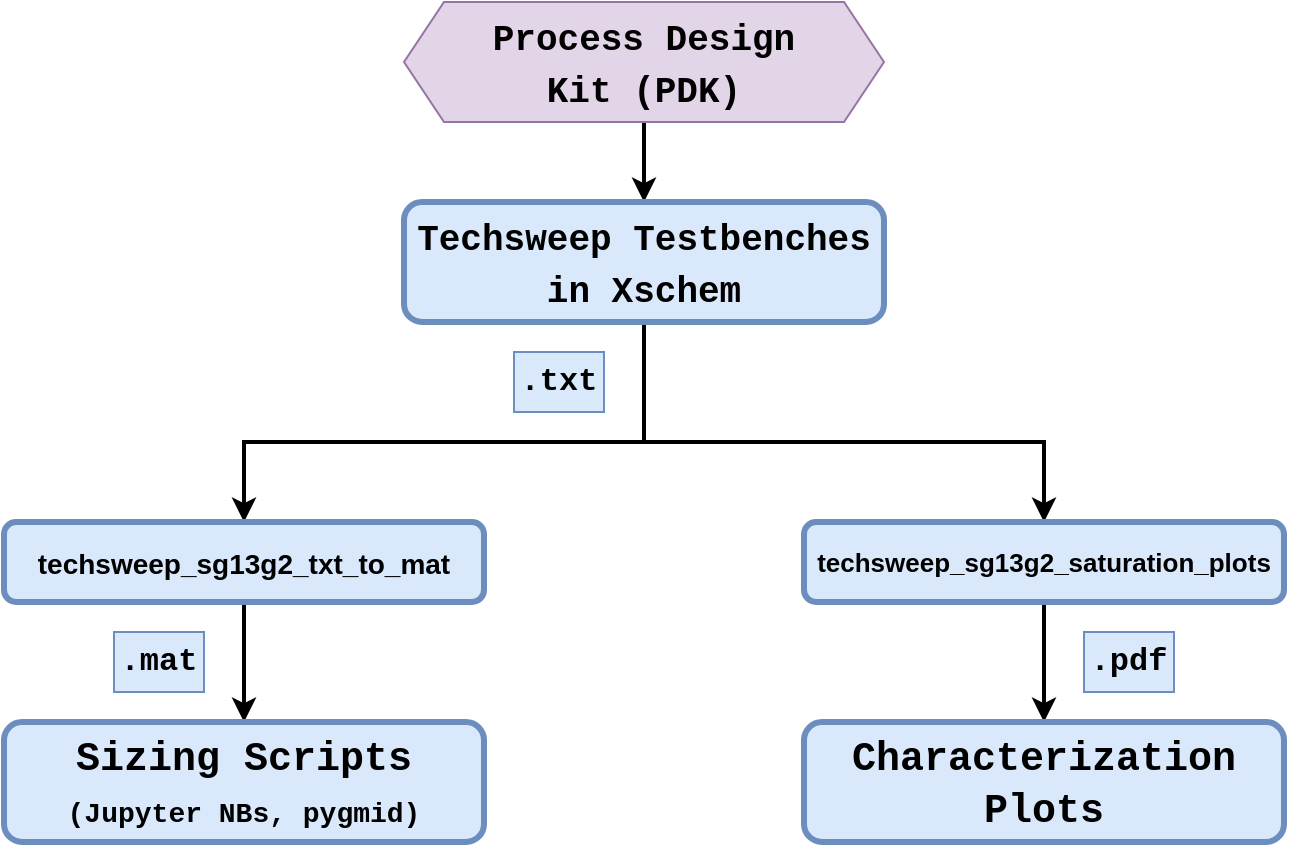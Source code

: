 <mxfile version="26.2.2">
  <diagram id="prtHgNgQTEPvFCAcTncT" name="Page-1">
    <mxGraphModel dx="1428" dy="841" grid="1" gridSize="5" guides="1" tooltips="1" connect="1" arrows="1" fold="1" page="1" pageScale="1" pageWidth="1169" pageHeight="827" math="0" shadow="0">
      <root>
        <mxCell id="0" />
        <mxCell id="1" parent="0" />
        <mxCell id="eOclJAeKw57KATX1tWCV-1" value="" style="edgeStyle=orthogonalEdgeStyle;rounded=0;orthogonalLoop=1;jettySize=auto;html=1;fillColor=#dae8fc;strokeColor=default;strokeWidth=2;" parent="1" source="FdMM1S6p_5ng1iaDet82-10" target="fp_1hmJSc1ItHtHm08vu-7" edge="1">
          <mxGeometry relative="1" as="geometry" />
        </mxCell>
        <mxCell id="eOclJAeKw57KATX1tWCV-5" style="edgeStyle=orthogonalEdgeStyle;rounded=0;orthogonalLoop=1;jettySize=auto;html=1;entryX=0.5;entryY=0;entryDx=0;entryDy=0;fillColor=#dae8fc;strokeColor=default;strokeWidth=2;" parent="1" source="fp_1hmJSc1ItHtHm08vu-7" target="fp_1hmJSc1ItHtHm08vu-9" edge="1">
          <mxGeometry relative="1" as="geometry">
            <Array as="points">
              <mxPoint x="600" y="380" />
              <mxPoint x="400" y="380" />
            </Array>
          </mxGeometry>
        </mxCell>
        <mxCell id="eOclJAeKw57KATX1tWCV-9" style="edgeStyle=orthogonalEdgeStyle;rounded=0;orthogonalLoop=1;jettySize=auto;html=1;entryX=0.5;entryY=0;entryDx=0;entryDy=0;fillColor=#dae8fc;strokeColor=default;strokeWidth=2;" parent="1" source="fp_1hmJSc1ItHtHm08vu-7" target="hcl_MWZGXUsUnFYniPxa-3" edge="1">
          <mxGeometry relative="1" as="geometry">
            <Array as="points">
              <mxPoint x="600" y="380" />
              <mxPoint x="800" y="380" />
            </Array>
          </mxGeometry>
        </mxCell>
        <mxCell id="eOclJAeKw57KATX1tWCV-7" style="edgeStyle=orthogonalEdgeStyle;rounded=0;orthogonalLoop=1;jettySize=auto;html=1;entryX=0.5;entryY=0;entryDx=0;entryDy=0;fillColor=#dae8fc;strokeColor=default;strokeWidth=2;" parent="1" source="fp_1hmJSc1ItHtHm08vu-9" target="fp_1hmJSc1ItHtHm08vu-10" edge="1">
          <mxGeometry relative="1" as="geometry" />
        </mxCell>
        <mxCell id="eOclJAeKw57KATX1tWCV-8" style="edgeStyle=orthogonalEdgeStyle;rounded=0;orthogonalLoop=1;jettySize=auto;html=1;entryX=0.5;entryY=0;entryDx=0;entryDy=0;fillColor=#dae8fc;strokeColor=default;strokeWidth=2;" parent="1" source="hcl_MWZGXUsUnFYniPxa-3" target="hcl_MWZGXUsUnFYniPxa-6" edge="1">
          <mxGeometry relative="1" as="geometry" />
        </mxCell>
        <mxCell id="FdMM1S6p_5ng1iaDet82-10" value="&lt;font face=&quot;Courier New&quot; style=&quot;font-size: 18px&quot;&gt;&lt;b&gt;Process Design&lt;br&gt;Kit (PDK)&lt;/b&gt;&lt;br&gt;&lt;/font&gt;" style="shape=hexagon;perimeter=hexagonPerimeter2;whiteSpace=wrap;html=1;fixedSize=1;fontSize=20;sketch=0;curveFitting=1;jiggle=2;align=center;fillColor=#e1d5e7;strokeColor=#9673a6;" parent="1" vertex="1">
          <mxGeometry x="480" y="160" width="240" height="60" as="geometry" />
        </mxCell>
        <mxCell id="fp_1hmJSc1ItHtHm08vu-7" value="&lt;b style=&quot;font-family: &amp;#34;courier new&amp;#34; ; font-size: 18px&quot;&gt;Techsweep Testbenches&lt;br&gt;in Xschem&lt;/b&gt;" style="rounded=1;whiteSpace=wrap;html=1;fontSize=20;fillColor=#dae8fc;strokeColor=#6c8ebf;strokeWidth=3;shadow=0;sketch=0;curveFitting=1;jiggle=2;fontStyle=1;align=center;" parent="1" vertex="1">
          <mxGeometry x="480" y="260" width="240" height="60" as="geometry" />
        </mxCell>
        <mxCell id="fp_1hmJSc1ItHtHm08vu-9" value="&lt;font style=&quot;font-size: 14px;&quot;&gt;techsweep_sg13g2_txt_to_mat&lt;/font&gt;" style="rounded=1;whiteSpace=wrap;html=1;fontSize=20;fillColor=#dae8fc;strokeColor=#6c8ebf;strokeWidth=3;shadow=0;sketch=0;curveFitting=1;jiggle=2;fontStyle=1;align=center;verticalAlign=top;" parent="1" vertex="1">
          <mxGeometry x="280" y="420" width="240" height="40" as="geometry" />
        </mxCell>
        <mxCell id="fp_1hmJSc1ItHtHm08vu-10" value="&lt;b style=&quot;font-family: &amp;#34;courier new&amp;#34;&quot;&gt;Sizing Scripts&lt;br&gt;&lt;font style=&quot;font-size: 14px&quot;&gt;(Jupyter NBs, pygmid)&lt;/font&gt;&lt;br&gt;&lt;/b&gt;" style="rounded=1;whiteSpace=wrap;html=1;fontSize=20;fillColor=#dae8fc;strokeColor=#6c8ebf;strokeWidth=3;shadow=0;sketch=0;curveFitting=1;jiggle=2;fontStyle=1;align=center;" parent="1" vertex="1">
          <mxGeometry x="280" y="520" width="240" height="60" as="geometry" />
        </mxCell>
        <mxCell id="fp_1hmJSc1ItHtHm08vu-11" value="&lt;b&gt;&lt;font face=&quot;Courier New&quot; style=&quot;font-size: 16px&quot;&gt;.txt&lt;/font&gt;&lt;/b&gt;" style="text;html=1;strokeColor=#6c8ebf;fillColor=#dae8fc;align=center;verticalAlign=middle;whiteSpace=wrap;rounded=0;" parent="1" vertex="1">
          <mxGeometry x="535" y="335" width="45" height="30" as="geometry" />
        </mxCell>
        <mxCell id="fp_1hmJSc1ItHtHm08vu-12" value="&lt;b&gt;&lt;font face=&quot;Courier New&quot; style=&quot;font-size: 16px&quot;&gt;.mat&lt;/font&gt;&lt;/b&gt;" style="text;html=1;strokeColor=#6c8ebf;fillColor=#dae8fc;align=center;verticalAlign=middle;whiteSpace=wrap;rounded=0;" parent="1" vertex="1">
          <mxGeometry x="335" y="475" width="45" height="30" as="geometry" />
        </mxCell>
        <mxCell id="hcl_MWZGXUsUnFYniPxa-3" value="&lt;font style=&quot;font-size: 13px;&quot;&gt;techsweep_sg13g2_saturation_plots&lt;/font&gt;" style="rounded=1;whiteSpace=wrap;html=1;fontSize=20;fillColor=#dae8fc;strokeColor=#6c8ebf;strokeWidth=3;shadow=0;sketch=0;curveFitting=1;jiggle=2;fontStyle=1;align=center;verticalAlign=top;spacingTop=-1;" parent="1" vertex="1">
          <mxGeometry x="680" y="420" width="240" height="40" as="geometry" />
        </mxCell>
        <mxCell id="hcl_MWZGXUsUnFYniPxa-6" value="&lt;font&gt;&lt;font face=&quot;courier new&quot;&gt;Characterization&lt;br&gt;Plots&lt;/font&gt;&lt;/font&gt;" style="rounded=1;whiteSpace=wrap;html=1;fontSize=20;fillColor=#dae8fc;strokeColor=#6c8ebf;strokeWidth=3;shadow=0;sketch=0;curveFitting=1;jiggle=2;fontStyle=1;align=center;" parent="1" vertex="1">
          <mxGeometry x="680" y="520" width="240" height="60" as="geometry" />
        </mxCell>
        <mxCell id="hcl_MWZGXUsUnFYniPxa-7" value="&lt;b&gt;&lt;font face=&quot;Courier New&quot; style=&quot;font-size: 16px&quot;&gt;.pdf&lt;/font&gt;&lt;/b&gt;" style="text;html=1;strokeColor=#6c8ebf;fillColor=#dae8fc;align=center;verticalAlign=middle;whiteSpace=wrap;rounded=0;" parent="1" vertex="1">
          <mxGeometry x="820" y="475" width="45" height="30" as="geometry" />
        </mxCell>
      </root>
    </mxGraphModel>
  </diagram>
</mxfile>
